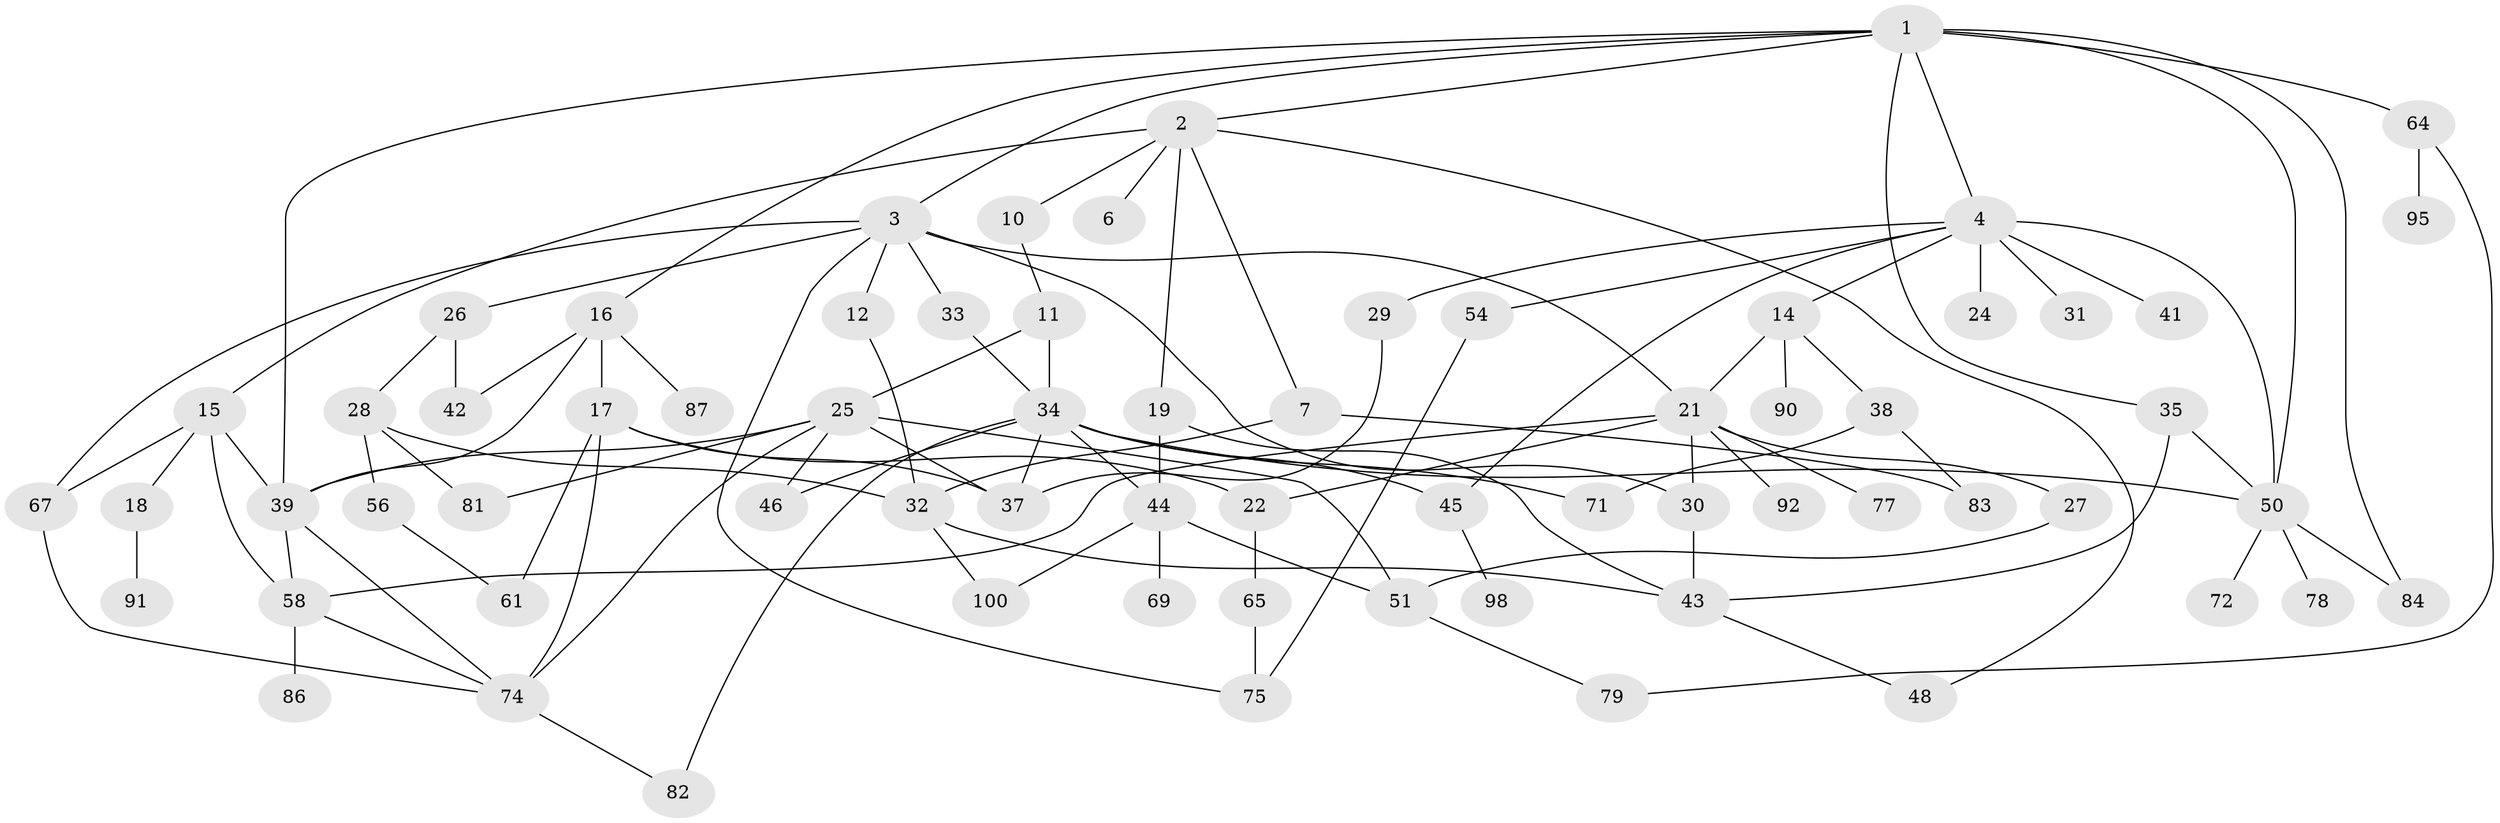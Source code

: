 // original degree distribution, {9: 0.009900990099009901, 4: 0.1782178217821782, 6: 0.0297029702970297, 7: 0.019801980198019802, 2: 0.33663366336633666, 5: 0.0594059405940594, 3: 0.1782178217821782, 1: 0.18811881188118812}
// Generated by graph-tools (version 1.1) at 2025/10/02/27/25 16:10:52]
// undirected, 68 vertices, 109 edges
graph export_dot {
graph [start="1"]
  node [color=gray90,style=filled];
  1 [super="+36"];
  2 [super="+9"];
  3 [super="+8"];
  4 [super="+5"];
  6 [super="+20"];
  7 [super="+55"];
  10;
  11 [super="+13"];
  12 [super="+97"];
  14 [super="+47"];
  15 [super="+23"];
  16 [super="+85"];
  17 [super="+96"];
  18;
  19;
  21 [super="+76"];
  22;
  24;
  25 [super="+57"];
  26 [super="+89"];
  27;
  28 [super="+80"];
  29;
  30 [super="+59"];
  31;
  32 [super="+40"];
  33;
  34 [super="+66"];
  35 [super="+68"];
  37;
  38 [super="+62"];
  39 [super="+53"];
  41;
  42;
  43 [super="+49"];
  44 [super="+60"];
  45 [super="+63"];
  46;
  48;
  50 [super="+52"];
  51;
  54;
  56;
  58 [super="+73"];
  61;
  64 [super="+88"];
  65;
  67 [super="+70"];
  69;
  71;
  72;
  74 [super="+93"];
  75 [super="+101"];
  77;
  78 [super="+94"];
  79;
  81;
  82;
  83;
  84 [super="+99"];
  86;
  87;
  90;
  91;
  92;
  95;
  98;
  100;
  1 -- 2;
  1 -- 3;
  1 -- 4;
  1 -- 16;
  1 -- 35;
  1 -- 64;
  1 -- 50;
  1 -- 84;
  1 -- 39;
  2 -- 6;
  2 -- 7;
  2 -- 48;
  2 -- 19;
  2 -- 10;
  2 -- 15;
  3 -- 26;
  3 -- 33;
  3 -- 67;
  3 -- 75;
  3 -- 12;
  3 -- 21;
  3 -- 30;
  4 -- 14;
  4 -- 24;
  4 -- 29;
  4 -- 31;
  4 -- 45;
  4 -- 41;
  4 -- 50;
  4 -- 54;
  7 -- 32;
  7 -- 83;
  10 -- 11;
  11 -- 25;
  11 -- 34;
  12 -- 32;
  14 -- 38;
  14 -- 90;
  14 -- 21;
  15 -- 18;
  15 -- 39;
  15 -- 67;
  15 -- 58;
  16 -- 17;
  16 -- 42;
  16 -- 87;
  16 -- 39;
  17 -- 22;
  17 -- 61;
  17 -- 74;
  17 -- 37;
  18 -- 91;
  19 -- 43;
  19 -- 44;
  21 -- 27;
  21 -- 77;
  21 -- 58;
  21 -- 22;
  21 -- 92;
  21 -- 30;
  22 -- 65;
  25 -- 46;
  25 -- 51;
  25 -- 39;
  25 -- 81;
  25 -- 37;
  25 -- 74;
  26 -- 28;
  26 -- 42;
  27 -- 51;
  28 -- 56;
  28 -- 81;
  28 -- 32;
  29 -- 37;
  30 -- 43;
  32 -- 100;
  32 -- 43;
  33 -- 34;
  34 -- 44;
  34 -- 82;
  34 -- 37;
  34 -- 50;
  34 -- 71;
  34 -- 45;
  34 -- 46;
  35 -- 43;
  35 -- 50;
  38 -- 83;
  38 -- 71;
  39 -- 58;
  39 -- 74;
  43 -- 48;
  44 -- 69;
  44 -- 100;
  44 -- 51;
  45 -- 98;
  50 -- 78;
  50 -- 84;
  50 -- 72;
  51 -- 79;
  54 -- 75;
  56 -- 61;
  58 -- 74;
  58 -- 86;
  64 -- 79;
  64 -- 95;
  65 -- 75;
  67 -- 74;
  74 -- 82;
}
